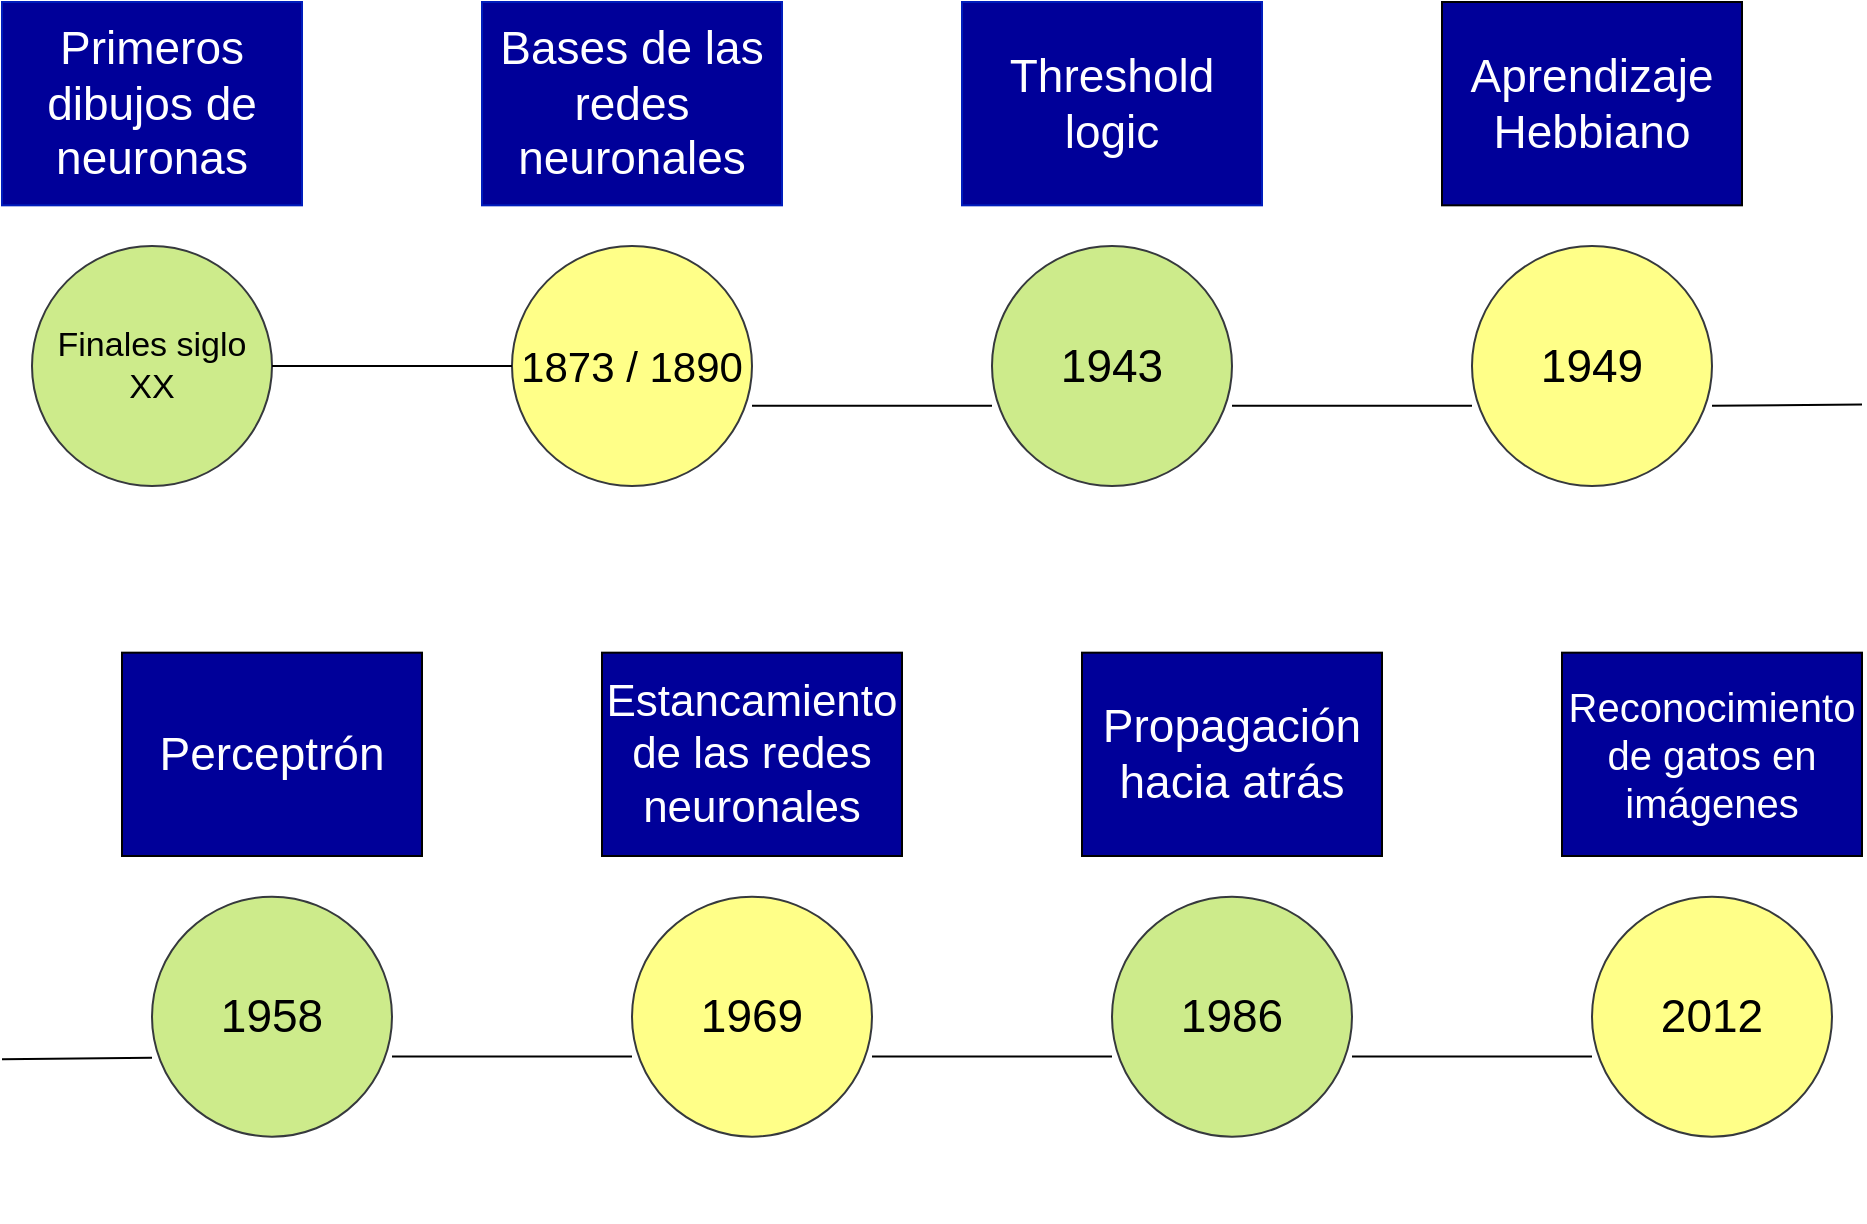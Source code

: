 <mxfile version="13.0.3" type="device"><diagram id="KphMzh9EWyenBj1IKW8c" name="Page-1"><mxGraphModel dx="1079" dy="1090" grid="1" gridSize="10" guides="1" tooltips="1" connect="1" arrows="1" fold="1" page="1" pageScale="1" pageWidth="827" pageHeight="1169" math="0" shadow="0"><root><mxCell id="0"/><mxCell id="1" parent="0"/><mxCell id="O_Fr0VyrU0AZguVUL1ma-32" value="" style="group" vertex="1" connectable="0" parent="1"><mxGeometry x="30" y="70" width="930" height="610" as="geometry"/></mxCell><mxCell id="O_Fr0VyrU0AZguVUL1ma-1" value="&lt;font style=&quot;font-size: 17px&quot;&gt;Finales siglo XX&lt;/font&gt;" style="ellipse;whiteSpace=wrap;html=1;aspect=fixed;fillColor=#cdeb8b;strokeColor=#36393d;" vertex="1" parent="O_Fr0VyrU0AZguVUL1ma-32"><mxGeometry x="15.0" y="122" width="120.0" height="120.0" as="geometry"/></mxCell><mxCell id="O_Fr0VyrU0AZguVUL1ma-2" value="&lt;font style=&quot;font-size: 21px&quot;&gt;1873 / 1890&lt;/font&gt;" style="ellipse;whiteSpace=wrap;html=1;aspect=fixed;fillColor=#ffff88;strokeColor=#36393d;" vertex="1" parent="O_Fr0VyrU0AZguVUL1ma-32"><mxGeometry x="255.0" y="122" width="120.0" height="120.0" as="geometry"/></mxCell><mxCell id="O_Fr0VyrU0AZguVUL1ma-3" value="&lt;font style=&quot;font-size: 23px&quot;&gt;1943&lt;/font&gt;" style="ellipse;whiteSpace=wrap;html=1;aspect=fixed;fillColor=#cdeb8b;strokeColor=#36393d;" vertex="1" parent="O_Fr0VyrU0AZguVUL1ma-32"><mxGeometry x="495.0" y="122" width="120.0" height="120.0" as="geometry"/></mxCell><mxCell id="O_Fr0VyrU0AZguVUL1ma-5" value="&lt;font style=&quot;font-size: 23px&quot;&gt;1958&lt;/font&gt;" style="ellipse;whiteSpace=wrap;html=1;aspect=fixed;fillColor=#cdeb8b;strokeColor=#36393d;" vertex="1" parent="O_Fr0VyrU0AZguVUL1ma-32"><mxGeometry x="75.0" y="447.333" width="120.0" height="120.0" as="geometry"/></mxCell><mxCell id="O_Fr0VyrU0AZguVUL1ma-6" value="&lt;font style=&quot;font-size: 23px&quot;&gt;1986&lt;/font&gt;" style="ellipse;whiteSpace=wrap;html=1;aspect=fixed;fillColor=#cdeb8b;strokeColor=#36393d;" vertex="1" parent="O_Fr0VyrU0AZguVUL1ma-32"><mxGeometry x="555.0" y="447.333" width="120.0" height="120.0" as="geometry"/></mxCell><mxCell id="O_Fr0VyrU0AZguVUL1ma-7" value="&lt;font style=&quot;font-size: 23px&quot;&gt;1969&lt;/font&gt;" style="ellipse;whiteSpace=wrap;html=1;aspect=fixed;fillColor=#ffff88;strokeColor=#36393d;" vertex="1" parent="O_Fr0VyrU0AZguVUL1ma-32"><mxGeometry x="315.0" y="447.333" width="120.0" height="120.0" as="geometry"/></mxCell><mxCell id="O_Fr0VyrU0AZguVUL1ma-8" value="&lt;font style=&quot;font-size: 23px&quot;&gt;2012&lt;/font&gt;" style="ellipse;whiteSpace=wrap;html=1;aspect=fixed;fillColor=#ffff88;strokeColor=#36393d;" vertex="1" parent="O_Fr0VyrU0AZguVUL1ma-32"><mxGeometry x="795.0" y="447.333" width="120.0" height="120.0" as="geometry"/></mxCell><mxCell id="O_Fr0VyrU0AZguVUL1ma-9" value="&lt;font style=&quot;font-size: 23px&quot;&gt;1949&lt;/font&gt;" style="ellipse;whiteSpace=wrap;html=1;aspect=fixed;fillColor=#ffff88;strokeColor=#36393d;" vertex="1" parent="O_Fr0VyrU0AZguVUL1ma-32"><mxGeometry x="735" y="122" width="120.0" height="120.0" as="geometry"/></mxCell><mxCell id="O_Fr0VyrU0AZguVUL1ma-10" value="" style="endArrow=none;html=1;exitX=1;exitY=0.5;exitDx=0;exitDy=0;entryX=0;entryY=0.5;entryDx=0;entryDy=0;" edge="1" parent="O_Fr0VyrU0AZguVUL1ma-32" source="O_Fr0VyrU0AZguVUL1ma-1" target="O_Fr0VyrU0AZguVUL1ma-2"><mxGeometry width="50" height="50" relative="1" as="geometry"><mxPoint x="690.0" y="650.667" as="sourcePoint"/><mxPoint x="765.0" y="549" as="targetPoint"/></mxGeometry></mxCell><mxCell id="O_Fr0VyrU0AZguVUL1ma-15" value="" style="endArrow=none;html=1;exitX=1;exitY=0.5;exitDx=0;exitDy=0;entryX=0;entryY=0.5;entryDx=0;entryDy=0;" edge="1" parent="O_Fr0VyrU0AZguVUL1ma-32"><mxGeometry width="50" height="50" relative="1" as="geometry"><mxPoint x="435.0" y="527.223" as="sourcePoint"/><mxPoint x="555.0" y="527.223" as="targetPoint"/></mxGeometry></mxCell><mxCell id="O_Fr0VyrU0AZguVUL1ma-16" value="" style="endArrow=none;html=1;exitX=1;exitY=0.5;exitDx=0;exitDy=0;entryX=0;entryY=0.5;entryDx=0;entryDy=0;" edge="1" parent="O_Fr0VyrU0AZguVUL1ma-32"><mxGeometry width="50" height="50" relative="1" as="geometry"><mxPoint x="675.0" y="527.223" as="sourcePoint"/><mxPoint x="795.0" y="527.223" as="targetPoint"/></mxGeometry></mxCell><mxCell id="O_Fr0VyrU0AZguVUL1ma-17" value="" style="endArrow=none;html=1;exitX=1;exitY=0.5;exitDx=0;exitDy=0;entryX=0;entryY=0.5;entryDx=0;entryDy=0;" edge="1" parent="O_Fr0VyrU0AZguVUL1ma-32"><mxGeometry width="50" height="50" relative="1" as="geometry"><mxPoint x="615.0" y="201.89" as="sourcePoint"/><mxPoint x="735" y="201.89" as="targetPoint"/></mxGeometry></mxCell><mxCell id="O_Fr0VyrU0AZguVUL1ma-18" value="" style="endArrow=none;html=1;exitX=1;exitY=0.5;exitDx=0;exitDy=0;entryX=0;entryY=0.5;entryDx=0;entryDy=0;" edge="1" parent="O_Fr0VyrU0AZguVUL1ma-32"><mxGeometry width="50" height="50" relative="1" as="geometry"><mxPoint x="375.0" y="201.89" as="sourcePoint"/><mxPoint x="495.0" y="201.89" as="targetPoint"/></mxGeometry></mxCell><mxCell id="O_Fr0VyrU0AZguVUL1ma-19" value="" style="endArrow=none;html=1;exitX=1;exitY=0.5;exitDx=0;exitDy=0;entryX=0;entryY=0.5;entryDx=0;entryDy=0;" edge="1" parent="O_Fr0VyrU0AZguVUL1ma-32"><mxGeometry width="50" height="50" relative="1" as="geometry"><mxPoint x="195.0" y="527.223" as="sourcePoint"/><mxPoint x="315.0" y="527.223" as="targetPoint"/></mxGeometry></mxCell><mxCell id="O_Fr0VyrU0AZguVUL1ma-20" value="" style="endArrow=none;html=1;exitX=1;exitY=0.5;exitDx=0;exitDy=0;" edge="1" parent="O_Fr0VyrU0AZguVUL1ma-32"><mxGeometry width="50" height="50" relative="1" as="geometry"><mxPoint x="855.0" y="201.89" as="sourcePoint"/><mxPoint x="930.0" y="201.3" as="targetPoint"/></mxGeometry></mxCell><mxCell id="O_Fr0VyrU0AZguVUL1ma-22" value="&lt;font style=&quot;font-size: 23px&quot;&gt;Primeros dibujos de neuronas&lt;/font&gt;" style="rounded=0;whiteSpace=wrap;html=1;fillColor=#000099;strokeColor=#001DBC;fontColor=#ffffff;" vertex="1" parent="O_Fr0VyrU0AZguVUL1ma-32"><mxGeometry width="150.0" height="101.667" as="geometry"/></mxCell><mxCell id="O_Fr0VyrU0AZguVUL1ma-23" value="&lt;font style=&quot;font-size: 23px&quot;&gt;Bases de las redes neuronales&lt;/font&gt;" style="rounded=0;whiteSpace=wrap;html=1;fillColor=#000099;strokeColor=#001DBC;fontColor=#ffffff;" vertex="1" parent="O_Fr0VyrU0AZguVUL1ma-32"><mxGeometry x="240.0" width="150.0" height="101.667" as="geometry"/></mxCell><mxCell id="O_Fr0VyrU0AZguVUL1ma-24" value="&lt;font style=&quot;font-size: 23px&quot;&gt;Threshold logic&lt;/font&gt;" style="rounded=0;whiteSpace=wrap;html=1;fillColor=#000099;strokeColor=#001DBC;fontColor=#ffffff;" vertex="1" parent="O_Fr0VyrU0AZguVUL1ma-32"><mxGeometry x="480.0" width="150.0" height="101.667" as="geometry"/></mxCell><mxCell id="O_Fr0VyrU0AZguVUL1ma-25" value="&lt;font color=&quot;#ffffff&quot; style=&quot;font-size: 23px&quot;&gt;Aprendizaje Hebbiano&lt;/font&gt;" style="rounded=0;whiteSpace=wrap;html=1;fillColor=#000099;" vertex="1" parent="O_Fr0VyrU0AZguVUL1ma-32"><mxGeometry x="720.0" width="150.0" height="101.667" as="geometry"/></mxCell><mxCell id="O_Fr0VyrU0AZguVUL1ma-26" value="" style="endArrow=none;html=1;" edge="1" parent="O_Fr0VyrU0AZguVUL1ma-32"><mxGeometry width="50" height="50" relative="1" as="geometry"><mxPoint y="528.667" as="sourcePoint"/><mxPoint x="75.0" y="527.813" as="targetPoint"/></mxGeometry></mxCell><mxCell id="O_Fr0VyrU0AZguVUL1ma-27" value="&lt;font color=&quot;#ffffff&quot; style=&quot;font-size: 23px&quot;&gt;Perceptrón&lt;/font&gt;" style="rounded=0;whiteSpace=wrap;html=1;fillColor=#000099;" vertex="1" parent="O_Fr0VyrU0AZguVUL1ma-32"><mxGeometry x="60.0" y="325.333" width="150.0" height="101.667" as="geometry"/></mxCell><mxCell id="O_Fr0VyrU0AZguVUL1ma-28" value="&lt;font color=&quot;#ffffff&quot; style=&quot;font-size: 22px&quot;&gt;Estancamiento de las redes neuronales&lt;/font&gt;" style="rounded=0;whiteSpace=wrap;html=1;fillColor=#000099;" vertex="1" parent="O_Fr0VyrU0AZguVUL1ma-32"><mxGeometry x="300.0" y="325.333" width="150.0" height="101.667" as="geometry"/></mxCell><mxCell id="O_Fr0VyrU0AZguVUL1ma-30" value="&lt;font color=&quot;#ffffff&quot; style=&quot;font-size: 23px&quot;&gt;Propagación hacia atrás&lt;/font&gt;" style="rounded=0;whiteSpace=wrap;html=1;fillColor=#000099;" vertex="1" parent="O_Fr0VyrU0AZguVUL1ma-32"><mxGeometry x="540.0" y="325.333" width="150.0" height="101.667" as="geometry"/></mxCell><mxCell id="O_Fr0VyrU0AZguVUL1ma-31" value="&lt;font color=&quot;#ffffff&quot; style=&quot;font-size: 20px&quot;&gt;Reconocimiento de gatos en imágenes&lt;/font&gt;" style="rounded=0;whiteSpace=wrap;html=1;fillColor=#000099;" vertex="1" parent="O_Fr0VyrU0AZguVUL1ma-32"><mxGeometry x="780.0" y="325.333" width="150.0" height="101.667" as="geometry"/></mxCell></root></mxGraphModel></diagram></mxfile>